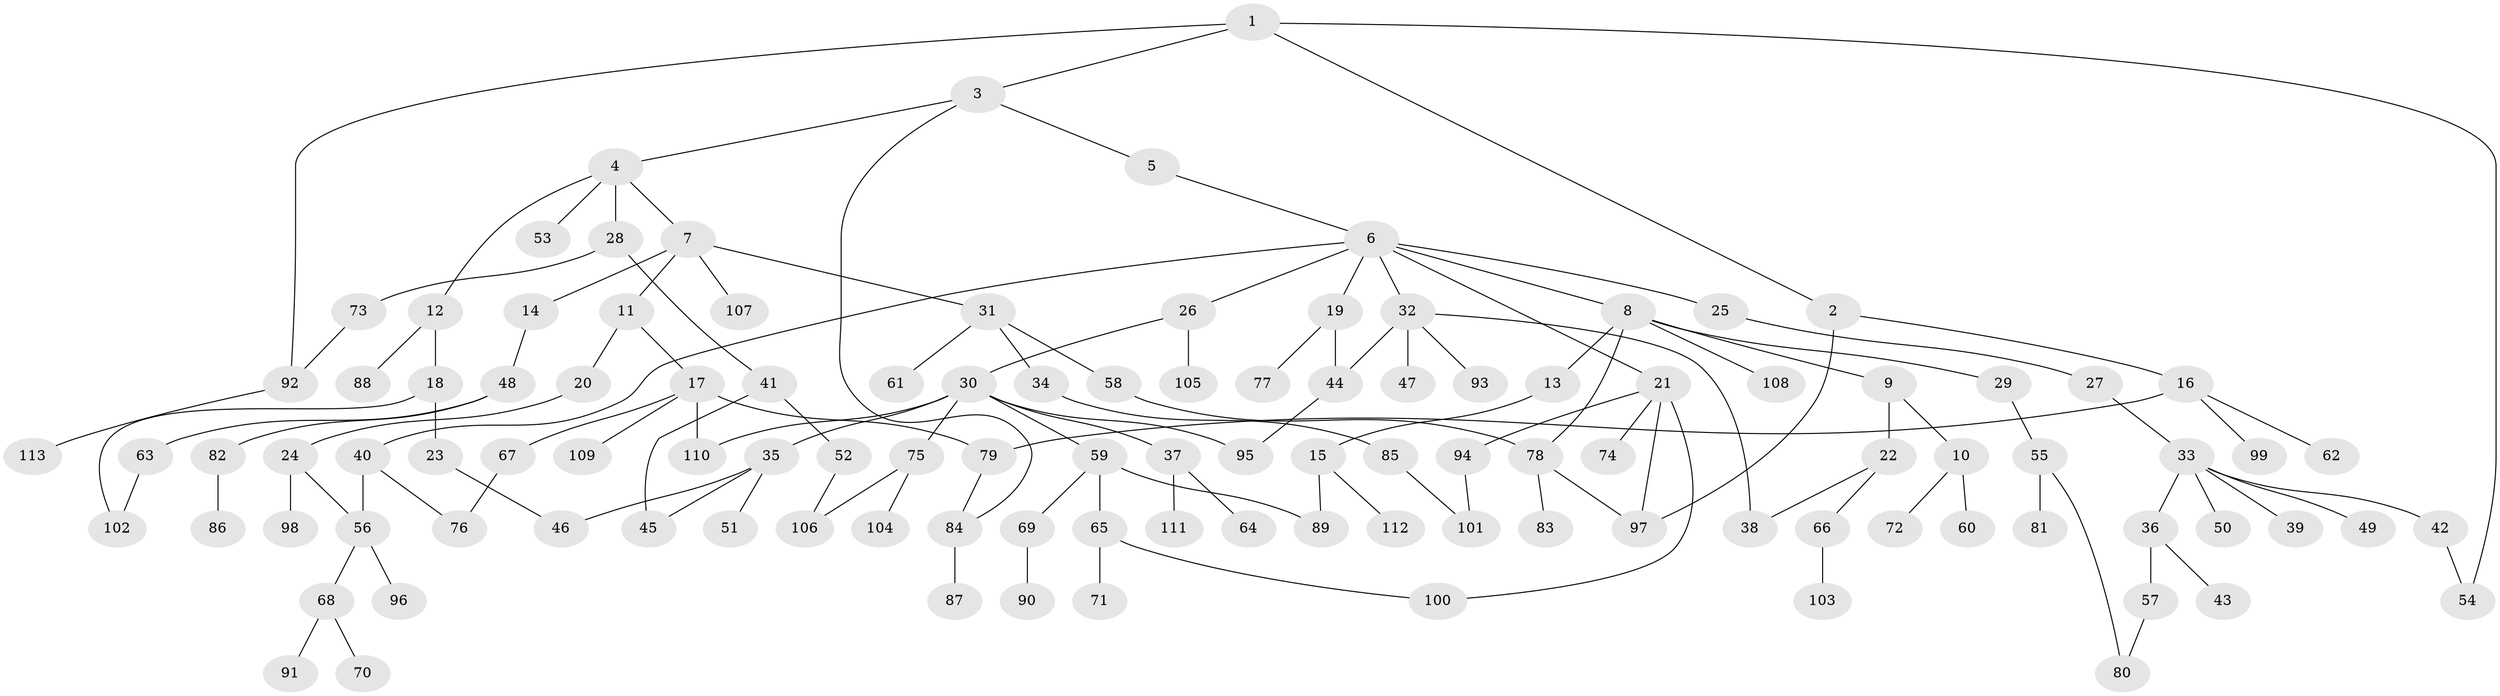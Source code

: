 // Generated by graph-tools (version 1.1) at 2025/01/03/09/25 03:01:01]
// undirected, 113 vertices, 133 edges
graph export_dot {
graph [start="1"]
  node [color=gray90,style=filled];
  1;
  2;
  3;
  4;
  5;
  6;
  7;
  8;
  9;
  10;
  11;
  12;
  13;
  14;
  15;
  16;
  17;
  18;
  19;
  20;
  21;
  22;
  23;
  24;
  25;
  26;
  27;
  28;
  29;
  30;
  31;
  32;
  33;
  34;
  35;
  36;
  37;
  38;
  39;
  40;
  41;
  42;
  43;
  44;
  45;
  46;
  47;
  48;
  49;
  50;
  51;
  52;
  53;
  54;
  55;
  56;
  57;
  58;
  59;
  60;
  61;
  62;
  63;
  64;
  65;
  66;
  67;
  68;
  69;
  70;
  71;
  72;
  73;
  74;
  75;
  76;
  77;
  78;
  79;
  80;
  81;
  82;
  83;
  84;
  85;
  86;
  87;
  88;
  89;
  90;
  91;
  92;
  93;
  94;
  95;
  96;
  97;
  98;
  99;
  100;
  101;
  102;
  103;
  104;
  105;
  106;
  107;
  108;
  109;
  110;
  111;
  112;
  113;
  1 -- 2;
  1 -- 3;
  1 -- 54;
  1 -- 92;
  2 -- 16;
  2 -- 97;
  3 -- 4;
  3 -- 5;
  3 -- 84;
  4 -- 7;
  4 -- 12;
  4 -- 28;
  4 -- 53;
  5 -- 6;
  6 -- 8;
  6 -- 19;
  6 -- 21;
  6 -- 25;
  6 -- 26;
  6 -- 32;
  6 -- 40;
  7 -- 11;
  7 -- 14;
  7 -- 31;
  7 -- 107;
  8 -- 9;
  8 -- 13;
  8 -- 29;
  8 -- 78;
  8 -- 108;
  9 -- 10;
  9 -- 22;
  10 -- 60;
  10 -- 72;
  11 -- 17;
  11 -- 20;
  12 -- 18;
  12 -- 88;
  13 -- 15;
  14 -- 48;
  15 -- 112;
  15 -- 89;
  16 -- 62;
  16 -- 79;
  16 -- 99;
  17 -- 67;
  17 -- 109;
  17 -- 110;
  17 -- 79;
  18 -- 23;
  18 -- 102;
  19 -- 77;
  19 -- 44;
  20 -- 24;
  21 -- 74;
  21 -- 94;
  21 -- 100;
  21 -- 97;
  22 -- 66;
  22 -- 38;
  23 -- 46;
  24 -- 56;
  24 -- 98;
  25 -- 27;
  26 -- 30;
  26 -- 105;
  27 -- 33;
  28 -- 41;
  28 -- 73;
  29 -- 55;
  30 -- 35;
  30 -- 37;
  30 -- 59;
  30 -- 75;
  30 -- 95;
  30 -- 110;
  31 -- 34;
  31 -- 58;
  31 -- 61;
  32 -- 38;
  32 -- 44;
  32 -- 47;
  32 -- 93;
  33 -- 36;
  33 -- 39;
  33 -- 42;
  33 -- 49;
  33 -- 50;
  34 -- 85;
  35 -- 46;
  35 -- 51;
  35 -- 45;
  36 -- 43;
  36 -- 57;
  37 -- 64;
  37 -- 111;
  40 -- 76;
  40 -- 56;
  41 -- 45;
  41 -- 52;
  42 -- 54;
  44 -- 95;
  48 -- 63;
  48 -- 82;
  52 -- 106;
  55 -- 80;
  55 -- 81;
  56 -- 68;
  56 -- 96;
  57 -- 80;
  58 -- 78;
  59 -- 65;
  59 -- 69;
  59 -- 89;
  63 -- 102;
  65 -- 71;
  65 -- 100;
  66 -- 103;
  67 -- 76;
  68 -- 70;
  68 -- 91;
  69 -- 90;
  73 -- 92;
  75 -- 104;
  75 -- 106;
  78 -- 83;
  78 -- 97;
  79 -- 84;
  82 -- 86;
  84 -- 87;
  85 -- 101;
  92 -- 113;
  94 -- 101;
}
